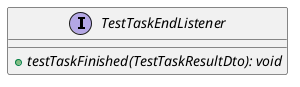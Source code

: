 @startuml

    interface TestTaskEndListener [[TestTaskEndListener.html]] {
        {abstract} +testTaskFinished(TestTaskResultDto): void
    }

@enduml
